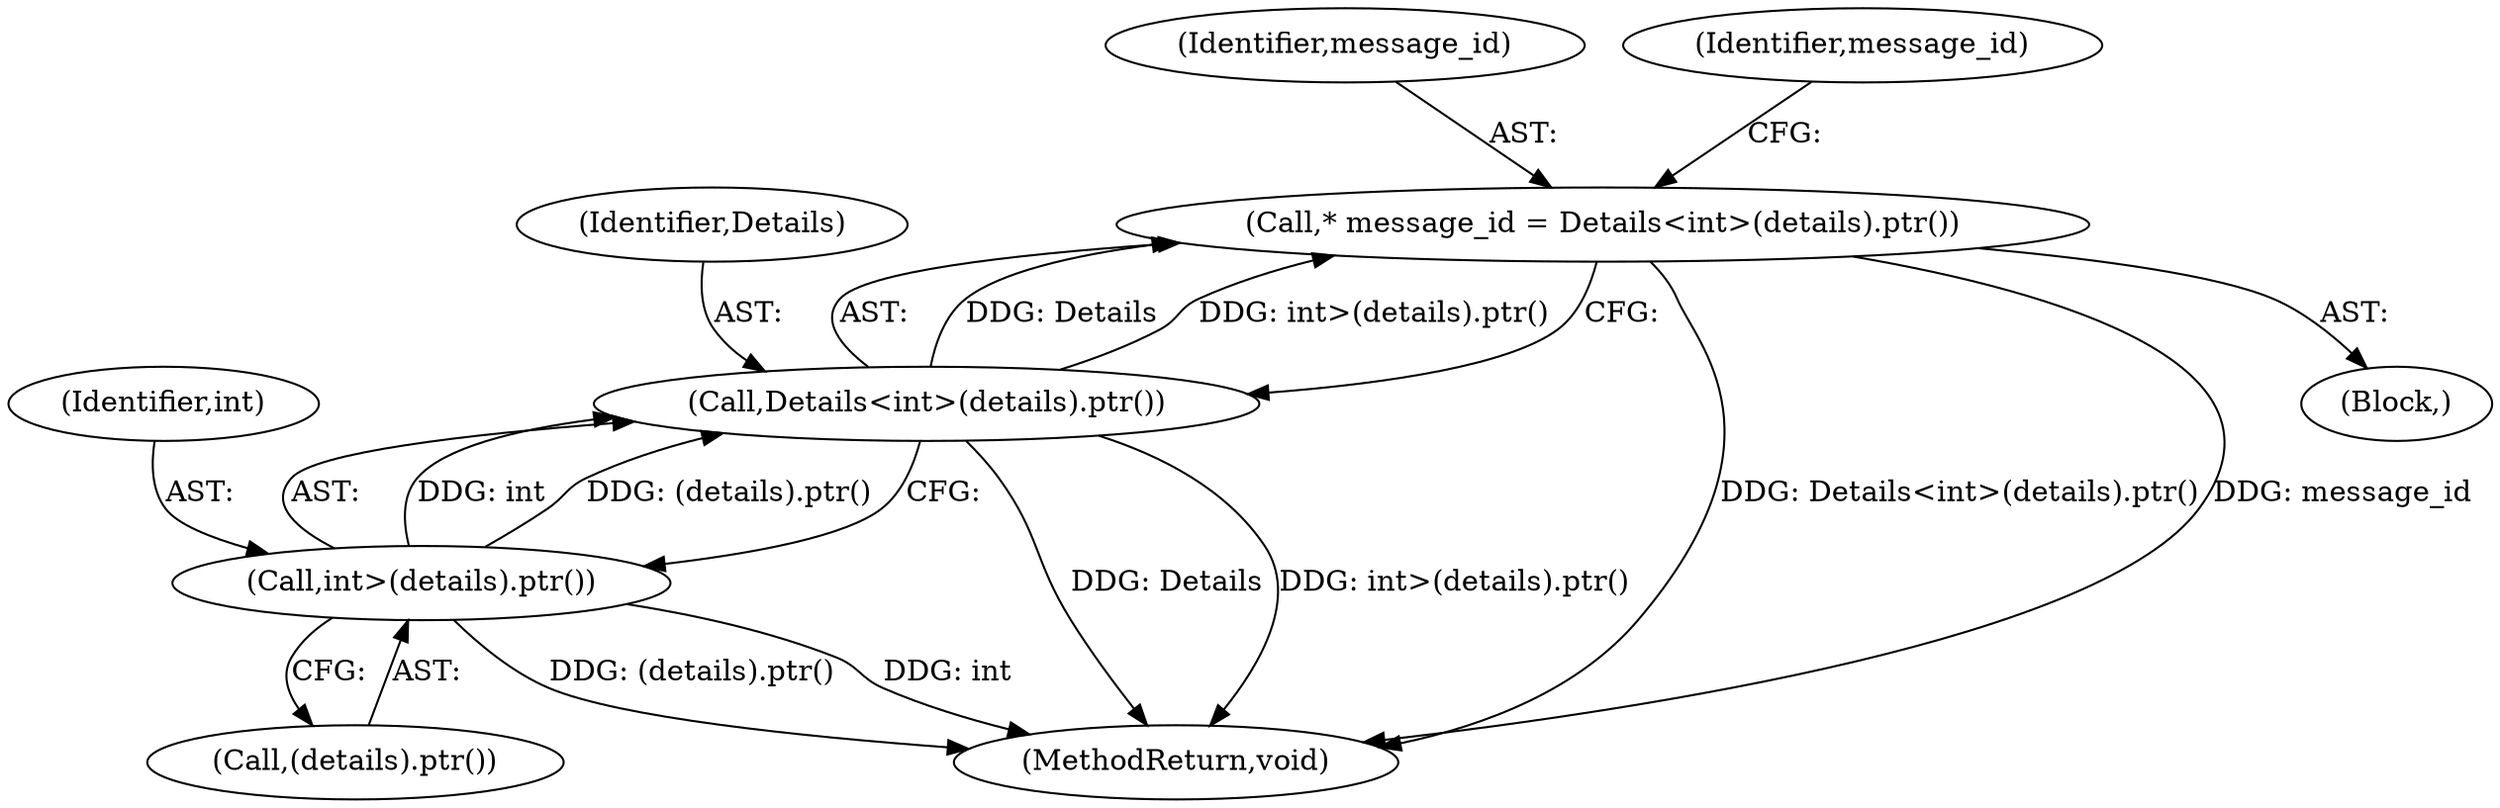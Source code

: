 digraph "0_Chrome_08f0d612f2a4039aaf6733d4e8d0a67614941378_1@pointer" {
"1000336" [label="(Call,* message_id = Details<int>(details).ptr())"];
"1000338" [label="(Call,Details<int>(details).ptr())"];
"1000340" [label="(Call,int>(details).ptr())"];
"1000342" [label="(Call,(details).ptr())"];
"1000337" [label="(Identifier,message_id)"];
"1000341" [label="(Identifier,int)"];
"1000345" [label="(Identifier,message_id)"];
"1000329" [label="(Block,)"];
"1000338" [label="(Call,Details<int>(details).ptr())"];
"1000339" [label="(Identifier,Details)"];
"1000410" [label="(MethodReturn,void)"];
"1000340" [label="(Call,int>(details).ptr())"];
"1000336" [label="(Call,* message_id = Details<int>(details).ptr())"];
"1000336" -> "1000329"  [label="AST: "];
"1000336" -> "1000338"  [label="CFG: "];
"1000337" -> "1000336"  [label="AST: "];
"1000338" -> "1000336"  [label="AST: "];
"1000345" -> "1000336"  [label="CFG: "];
"1000336" -> "1000410"  [label="DDG: Details<int>(details).ptr()"];
"1000336" -> "1000410"  [label="DDG: message_id"];
"1000338" -> "1000336"  [label="DDG: Details"];
"1000338" -> "1000336"  [label="DDG: int>(details).ptr()"];
"1000338" -> "1000340"  [label="CFG: "];
"1000339" -> "1000338"  [label="AST: "];
"1000340" -> "1000338"  [label="AST: "];
"1000338" -> "1000410"  [label="DDG: Details"];
"1000338" -> "1000410"  [label="DDG: int>(details).ptr()"];
"1000340" -> "1000338"  [label="DDG: int"];
"1000340" -> "1000338"  [label="DDG: (details).ptr()"];
"1000340" -> "1000342"  [label="CFG: "];
"1000341" -> "1000340"  [label="AST: "];
"1000342" -> "1000340"  [label="AST: "];
"1000340" -> "1000410"  [label="DDG: (details).ptr()"];
"1000340" -> "1000410"  [label="DDG: int"];
}
